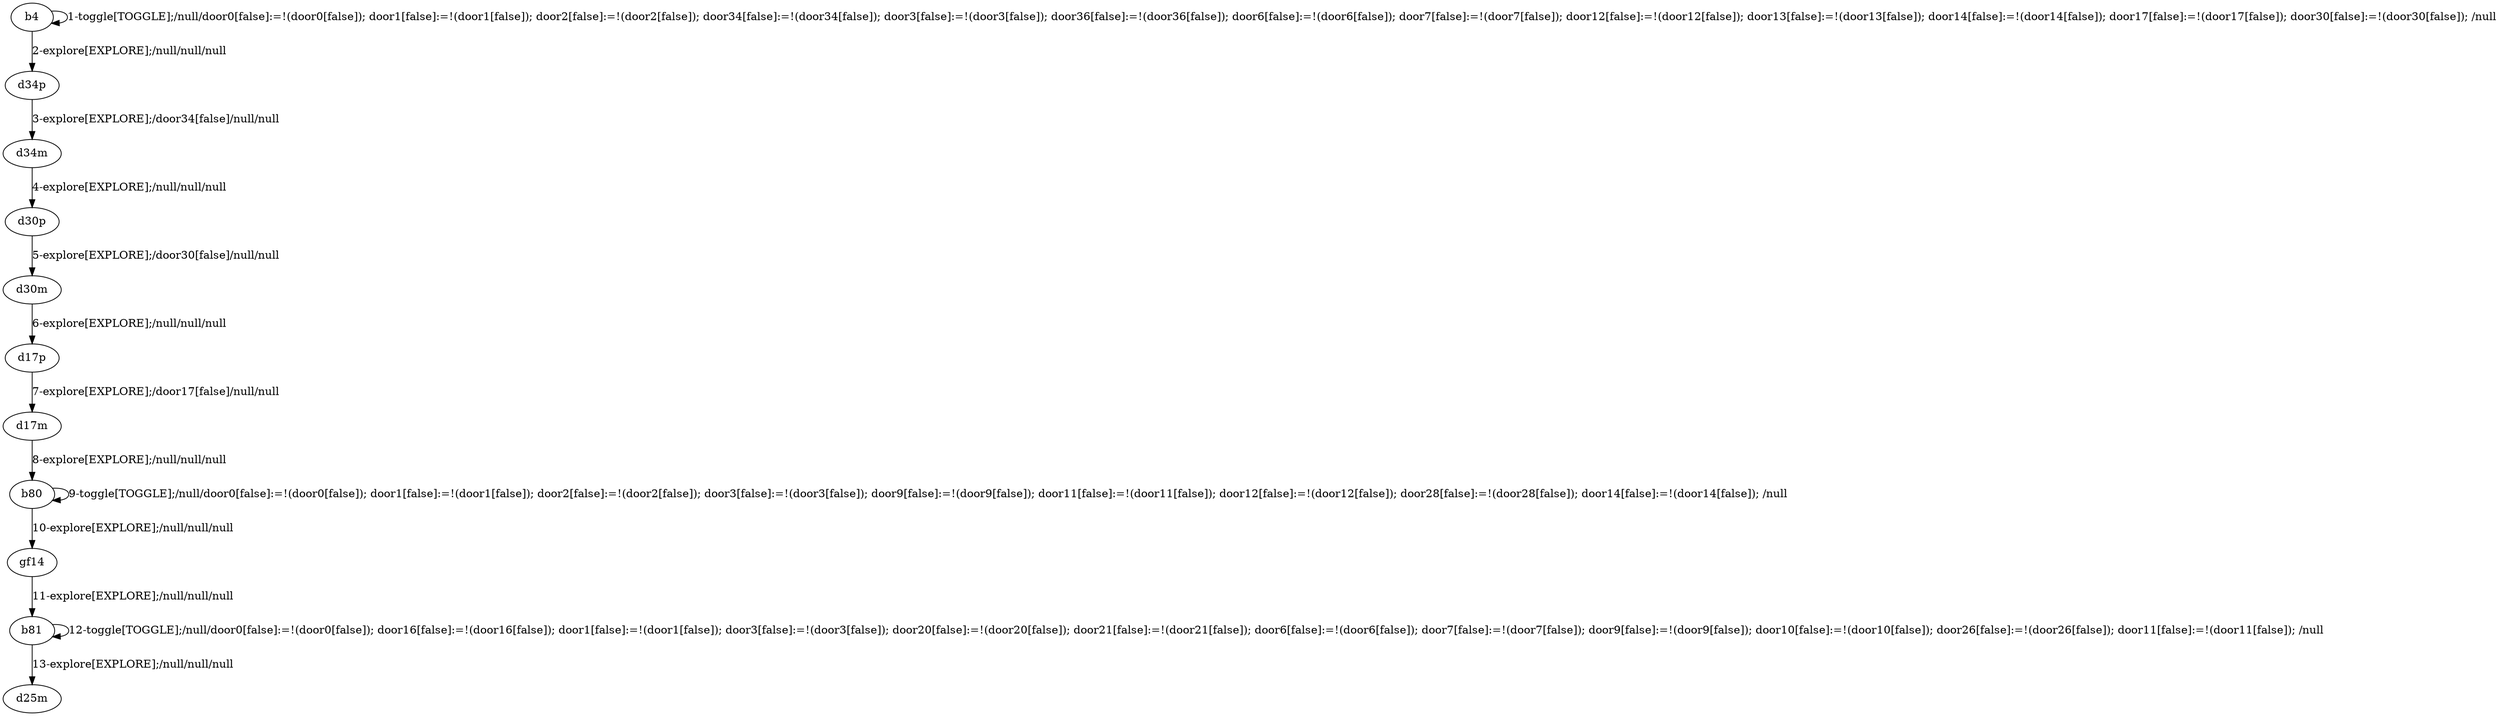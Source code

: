 # Total number of goals covered by this test: 1
# b81 --> b81

digraph g {
"b4" -> "b4" [label = "1-toggle[TOGGLE];/null/door0[false]:=!(door0[false]); door1[false]:=!(door1[false]); door2[false]:=!(door2[false]); door34[false]:=!(door34[false]); door3[false]:=!(door3[false]); door36[false]:=!(door36[false]); door6[false]:=!(door6[false]); door7[false]:=!(door7[false]); door12[false]:=!(door12[false]); door13[false]:=!(door13[false]); door14[false]:=!(door14[false]); door17[false]:=!(door17[false]); door30[false]:=!(door30[false]); /null"];
"b4" -> "d34p" [label = "2-explore[EXPLORE];/null/null/null"];
"d34p" -> "d34m" [label = "3-explore[EXPLORE];/door34[false]/null/null"];
"d34m" -> "d30p" [label = "4-explore[EXPLORE];/null/null/null"];
"d30p" -> "d30m" [label = "5-explore[EXPLORE];/door30[false]/null/null"];
"d30m" -> "d17p" [label = "6-explore[EXPLORE];/null/null/null"];
"d17p" -> "d17m" [label = "7-explore[EXPLORE];/door17[false]/null/null"];
"d17m" -> "b80" [label = "8-explore[EXPLORE];/null/null/null"];
"b80" -> "b80" [label = "9-toggle[TOGGLE];/null/door0[false]:=!(door0[false]); door1[false]:=!(door1[false]); door2[false]:=!(door2[false]); door3[false]:=!(door3[false]); door9[false]:=!(door9[false]); door11[false]:=!(door11[false]); door12[false]:=!(door12[false]); door28[false]:=!(door28[false]); door14[false]:=!(door14[false]); /null"];
"b80" -> "gf14" [label = "10-explore[EXPLORE];/null/null/null"];
"gf14" -> "b81" [label = "11-explore[EXPLORE];/null/null/null"];
"b81" -> "b81" [label = "12-toggle[TOGGLE];/null/door0[false]:=!(door0[false]); door16[false]:=!(door16[false]); door1[false]:=!(door1[false]); door3[false]:=!(door3[false]); door20[false]:=!(door20[false]); door21[false]:=!(door21[false]); door6[false]:=!(door6[false]); door7[false]:=!(door7[false]); door9[false]:=!(door9[false]); door10[false]:=!(door10[false]); door26[false]:=!(door26[false]); door11[false]:=!(door11[false]); /null"];
"b81" -> "d25m" [label = "13-explore[EXPLORE];/null/null/null"];
}